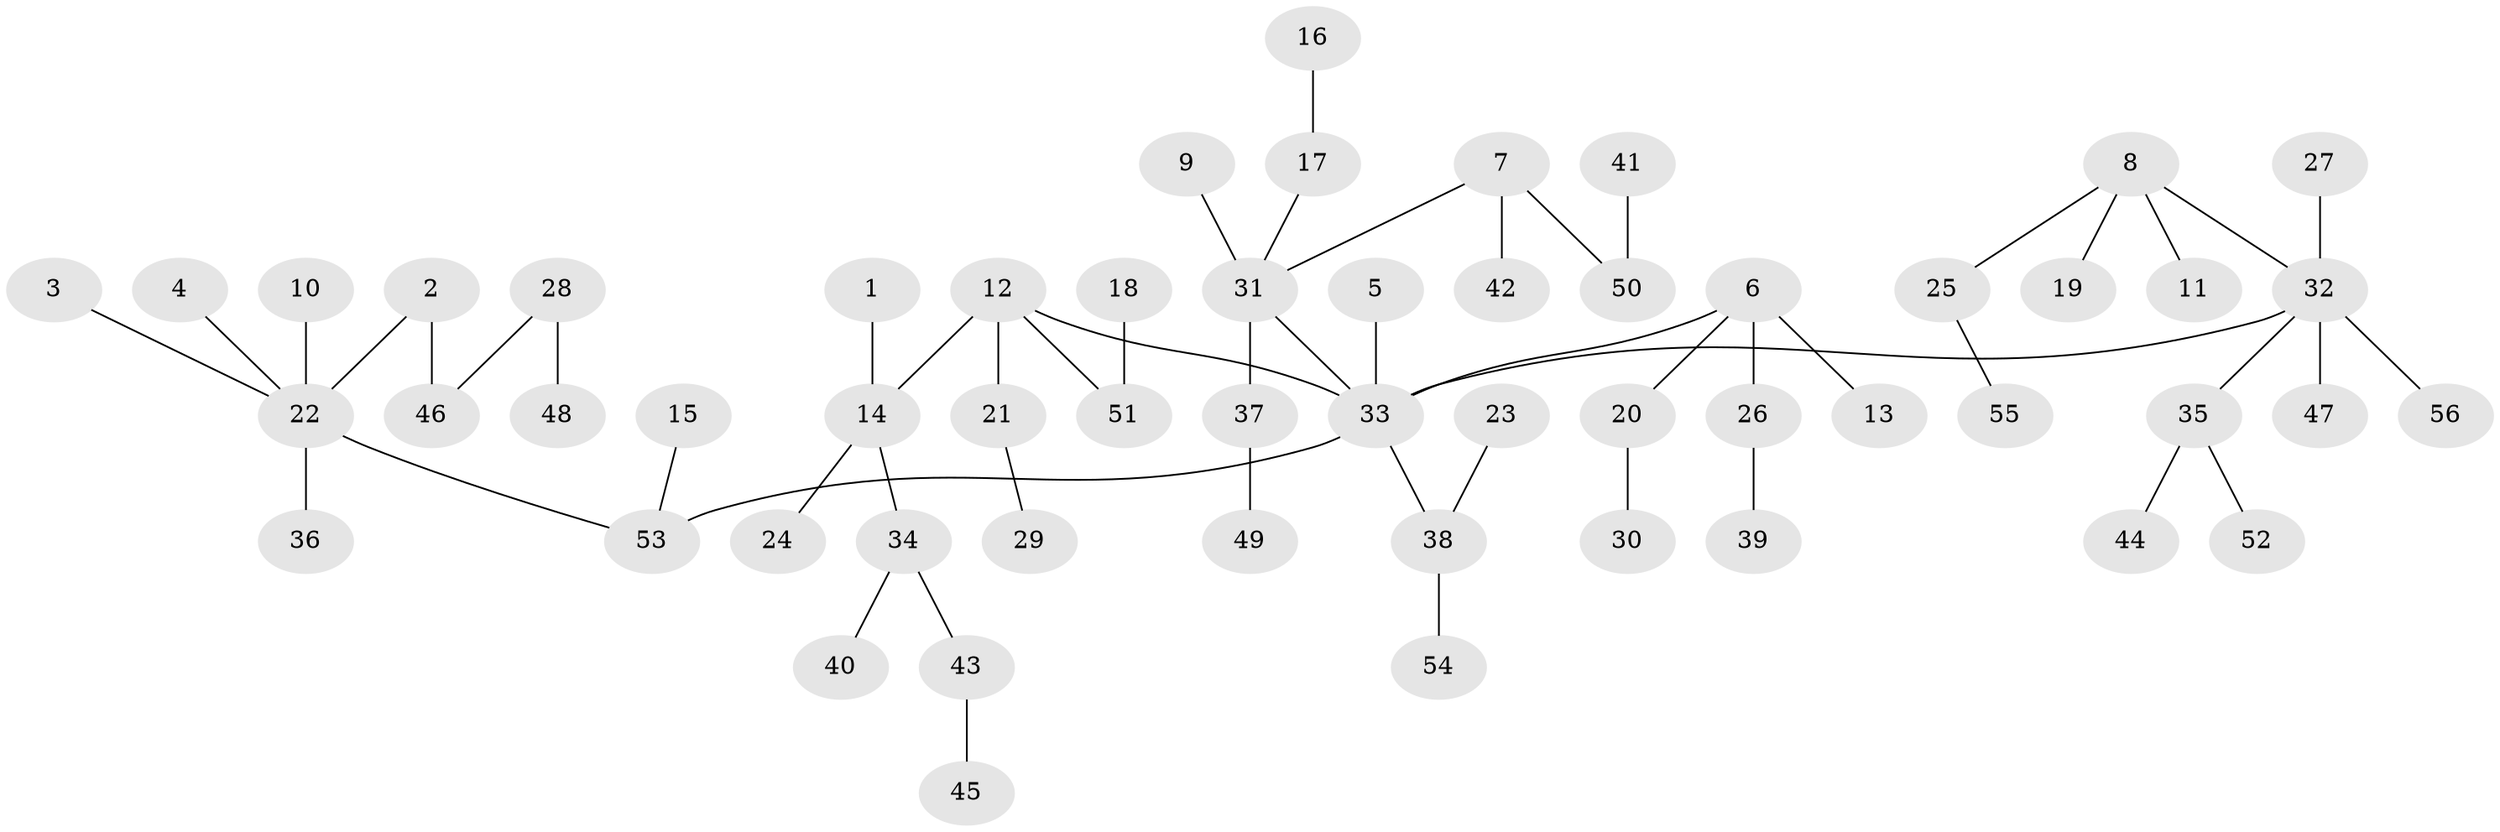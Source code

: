 // original degree distribution, {4: 0.026785714285714284, 5: 0.03571428571428571, 9: 0.008928571428571428, 7: 0.008928571428571428, 3: 0.14285714285714285, 6: 0.026785714285714284, 2: 0.21428571428571427, 1: 0.5357142857142857}
// Generated by graph-tools (version 1.1) at 2025/50/03/09/25 03:50:17]
// undirected, 56 vertices, 55 edges
graph export_dot {
graph [start="1"]
  node [color=gray90,style=filled];
  1;
  2;
  3;
  4;
  5;
  6;
  7;
  8;
  9;
  10;
  11;
  12;
  13;
  14;
  15;
  16;
  17;
  18;
  19;
  20;
  21;
  22;
  23;
  24;
  25;
  26;
  27;
  28;
  29;
  30;
  31;
  32;
  33;
  34;
  35;
  36;
  37;
  38;
  39;
  40;
  41;
  42;
  43;
  44;
  45;
  46;
  47;
  48;
  49;
  50;
  51;
  52;
  53;
  54;
  55;
  56;
  1 -- 14 [weight=1.0];
  2 -- 22 [weight=1.0];
  2 -- 46 [weight=1.0];
  3 -- 22 [weight=1.0];
  4 -- 22 [weight=1.0];
  5 -- 33 [weight=1.0];
  6 -- 13 [weight=1.0];
  6 -- 20 [weight=1.0];
  6 -- 26 [weight=1.0];
  6 -- 33 [weight=1.0];
  7 -- 31 [weight=1.0];
  7 -- 42 [weight=1.0];
  7 -- 50 [weight=1.0];
  8 -- 11 [weight=1.0];
  8 -- 19 [weight=1.0];
  8 -- 25 [weight=1.0];
  8 -- 32 [weight=1.0];
  9 -- 31 [weight=1.0];
  10 -- 22 [weight=1.0];
  12 -- 14 [weight=1.0];
  12 -- 21 [weight=1.0];
  12 -- 33 [weight=1.0];
  12 -- 51 [weight=1.0];
  14 -- 24 [weight=1.0];
  14 -- 34 [weight=1.0];
  15 -- 53 [weight=1.0];
  16 -- 17 [weight=1.0];
  17 -- 31 [weight=1.0];
  18 -- 51 [weight=1.0];
  20 -- 30 [weight=1.0];
  21 -- 29 [weight=1.0];
  22 -- 36 [weight=1.0];
  22 -- 53 [weight=1.0];
  23 -- 38 [weight=1.0];
  25 -- 55 [weight=1.0];
  26 -- 39 [weight=1.0];
  27 -- 32 [weight=1.0];
  28 -- 46 [weight=1.0];
  28 -- 48 [weight=1.0];
  31 -- 33 [weight=1.0];
  31 -- 37 [weight=1.0];
  32 -- 33 [weight=1.0];
  32 -- 35 [weight=1.0];
  32 -- 47 [weight=1.0];
  32 -- 56 [weight=1.0];
  33 -- 38 [weight=1.0];
  33 -- 53 [weight=1.0];
  34 -- 40 [weight=1.0];
  34 -- 43 [weight=1.0];
  35 -- 44 [weight=1.0];
  35 -- 52 [weight=1.0];
  37 -- 49 [weight=1.0];
  38 -- 54 [weight=1.0];
  41 -- 50 [weight=1.0];
  43 -- 45 [weight=1.0];
}
